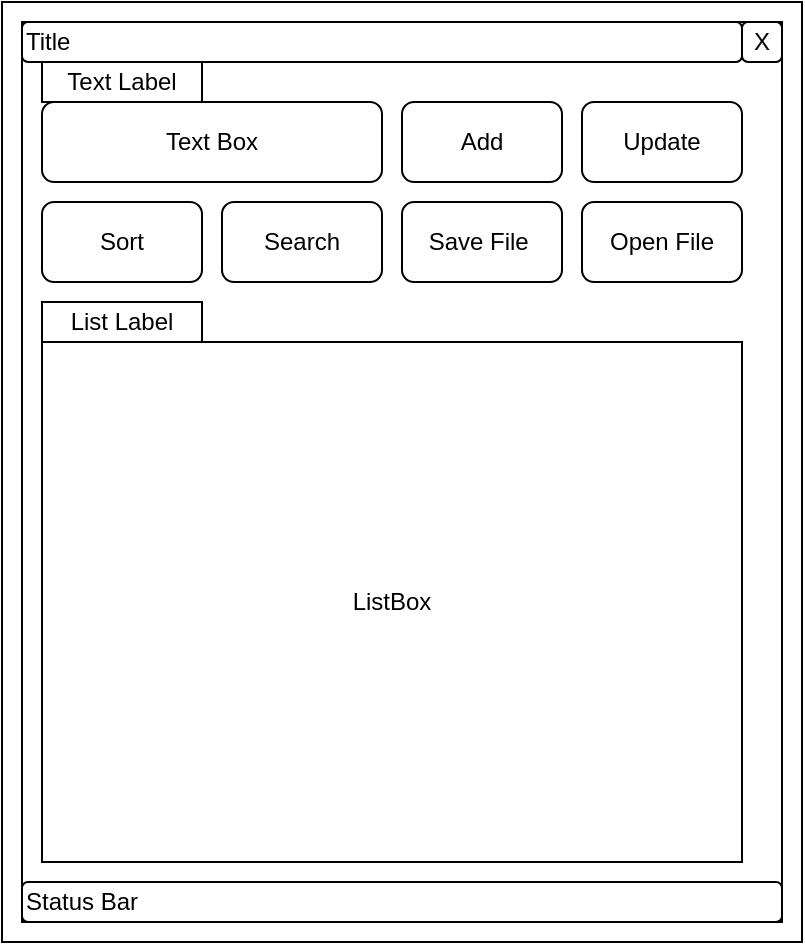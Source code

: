 <mxfile version="20.4.1" type="device"><diagram id="v05COqEaB75t44tsqtsT" name="Page-1"><mxGraphModel dx="2062" dy="1065" grid="1" gridSize="10" guides="1" tooltips="1" connect="1" arrows="1" fold="1" page="1" pageScale="1" pageWidth="850" pageHeight="1100" math="0" shadow="0"><root><mxCell id="0"/><mxCell id="1" parent="0"/><mxCell id="GaBxsW8WRL1eZh0QAzhb-16" value="" style="rounded=0;whiteSpace=wrap;html=1;" vertex="1" parent="1"><mxGeometry x="30" y="30" width="400" height="470" as="geometry"/></mxCell><mxCell id="GaBxsW8WRL1eZh0QAzhb-1" value="" style="rounded=0;whiteSpace=wrap;html=1;" vertex="1" parent="1"><mxGeometry x="40" y="40" width="380" height="450" as="geometry"/></mxCell><mxCell id="GaBxsW8WRL1eZh0QAzhb-2" value="Text Box" style="rounded=1;whiteSpace=wrap;html=1;" vertex="1" parent="1"><mxGeometry x="50" y="80" width="170" height="40" as="geometry"/></mxCell><mxCell id="GaBxsW8WRL1eZh0QAzhb-3" value="Add" style="rounded=1;whiteSpace=wrap;html=1;" vertex="1" parent="1"><mxGeometry x="230" y="80" width="80" height="40" as="geometry"/></mxCell><mxCell id="GaBxsW8WRL1eZh0QAzhb-4" value="Update" style="rounded=1;whiteSpace=wrap;html=1;" vertex="1" parent="1"><mxGeometry x="320" y="80" width="80" height="40" as="geometry"/></mxCell><mxCell id="GaBxsW8WRL1eZh0QAzhb-5" value="Sort" style="rounded=1;whiteSpace=wrap;html=1;" vertex="1" parent="1"><mxGeometry x="50" y="130" width="80" height="40" as="geometry"/></mxCell><mxCell id="GaBxsW8WRL1eZh0QAzhb-6" value="Search" style="rounded=1;whiteSpace=wrap;html=1;" vertex="1" parent="1"><mxGeometry x="140" y="130" width="80" height="40" as="geometry"/></mxCell><mxCell id="GaBxsW8WRL1eZh0QAzhb-9" value="X" style="rounded=1;whiteSpace=wrap;html=1;" vertex="1" parent="1"><mxGeometry x="400" y="40" width="20" height="20" as="geometry"/></mxCell><mxCell id="GaBxsW8WRL1eZh0QAzhb-10" value="Title" style="rounded=1;whiteSpace=wrap;html=1;align=left;" vertex="1" parent="1"><mxGeometry x="40" y="40" width="360" height="20" as="geometry"/></mxCell><mxCell id="GaBxsW8WRL1eZh0QAzhb-11" value="Status Bar" style="rounded=1;whiteSpace=wrap;html=1;align=left;" vertex="1" parent="1"><mxGeometry x="40" y="470" width="380" height="20" as="geometry"/></mxCell><mxCell id="GaBxsW8WRL1eZh0QAzhb-13" value="ListBox" style="rounded=0;whiteSpace=wrap;html=1;" vertex="1" parent="1"><mxGeometry x="50" y="200" width="350" height="260" as="geometry"/></mxCell><mxCell id="GaBxsW8WRL1eZh0QAzhb-14" value="Save File&lt;span style=&quot;white-space: pre;&quot;&gt;&#9;&lt;/span&gt;" style="rounded=1;whiteSpace=wrap;html=1;" vertex="1" parent="1"><mxGeometry x="230" y="130" width="80" height="40" as="geometry"/></mxCell><mxCell id="GaBxsW8WRL1eZh0QAzhb-15" value="Open File" style="rounded=1;whiteSpace=wrap;html=1;" vertex="1" parent="1"><mxGeometry x="320" y="130" width="80" height="40" as="geometry"/></mxCell><mxCell id="GaBxsW8WRL1eZh0QAzhb-17" value="Text Label" style="rounded=0;whiteSpace=wrap;html=1;" vertex="1" parent="1"><mxGeometry x="50" y="60" width="80" height="20" as="geometry"/></mxCell><mxCell id="GaBxsW8WRL1eZh0QAzhb-18" value="List Label" style="rounded=0;whiteSpace=wrap;html=1;" vertex="1" parent="1"><mxGeometry x="50" y="180" width="80" height="20" as="geometry"/></mxCell></root></mxGraphModel></diagram></mxfile>